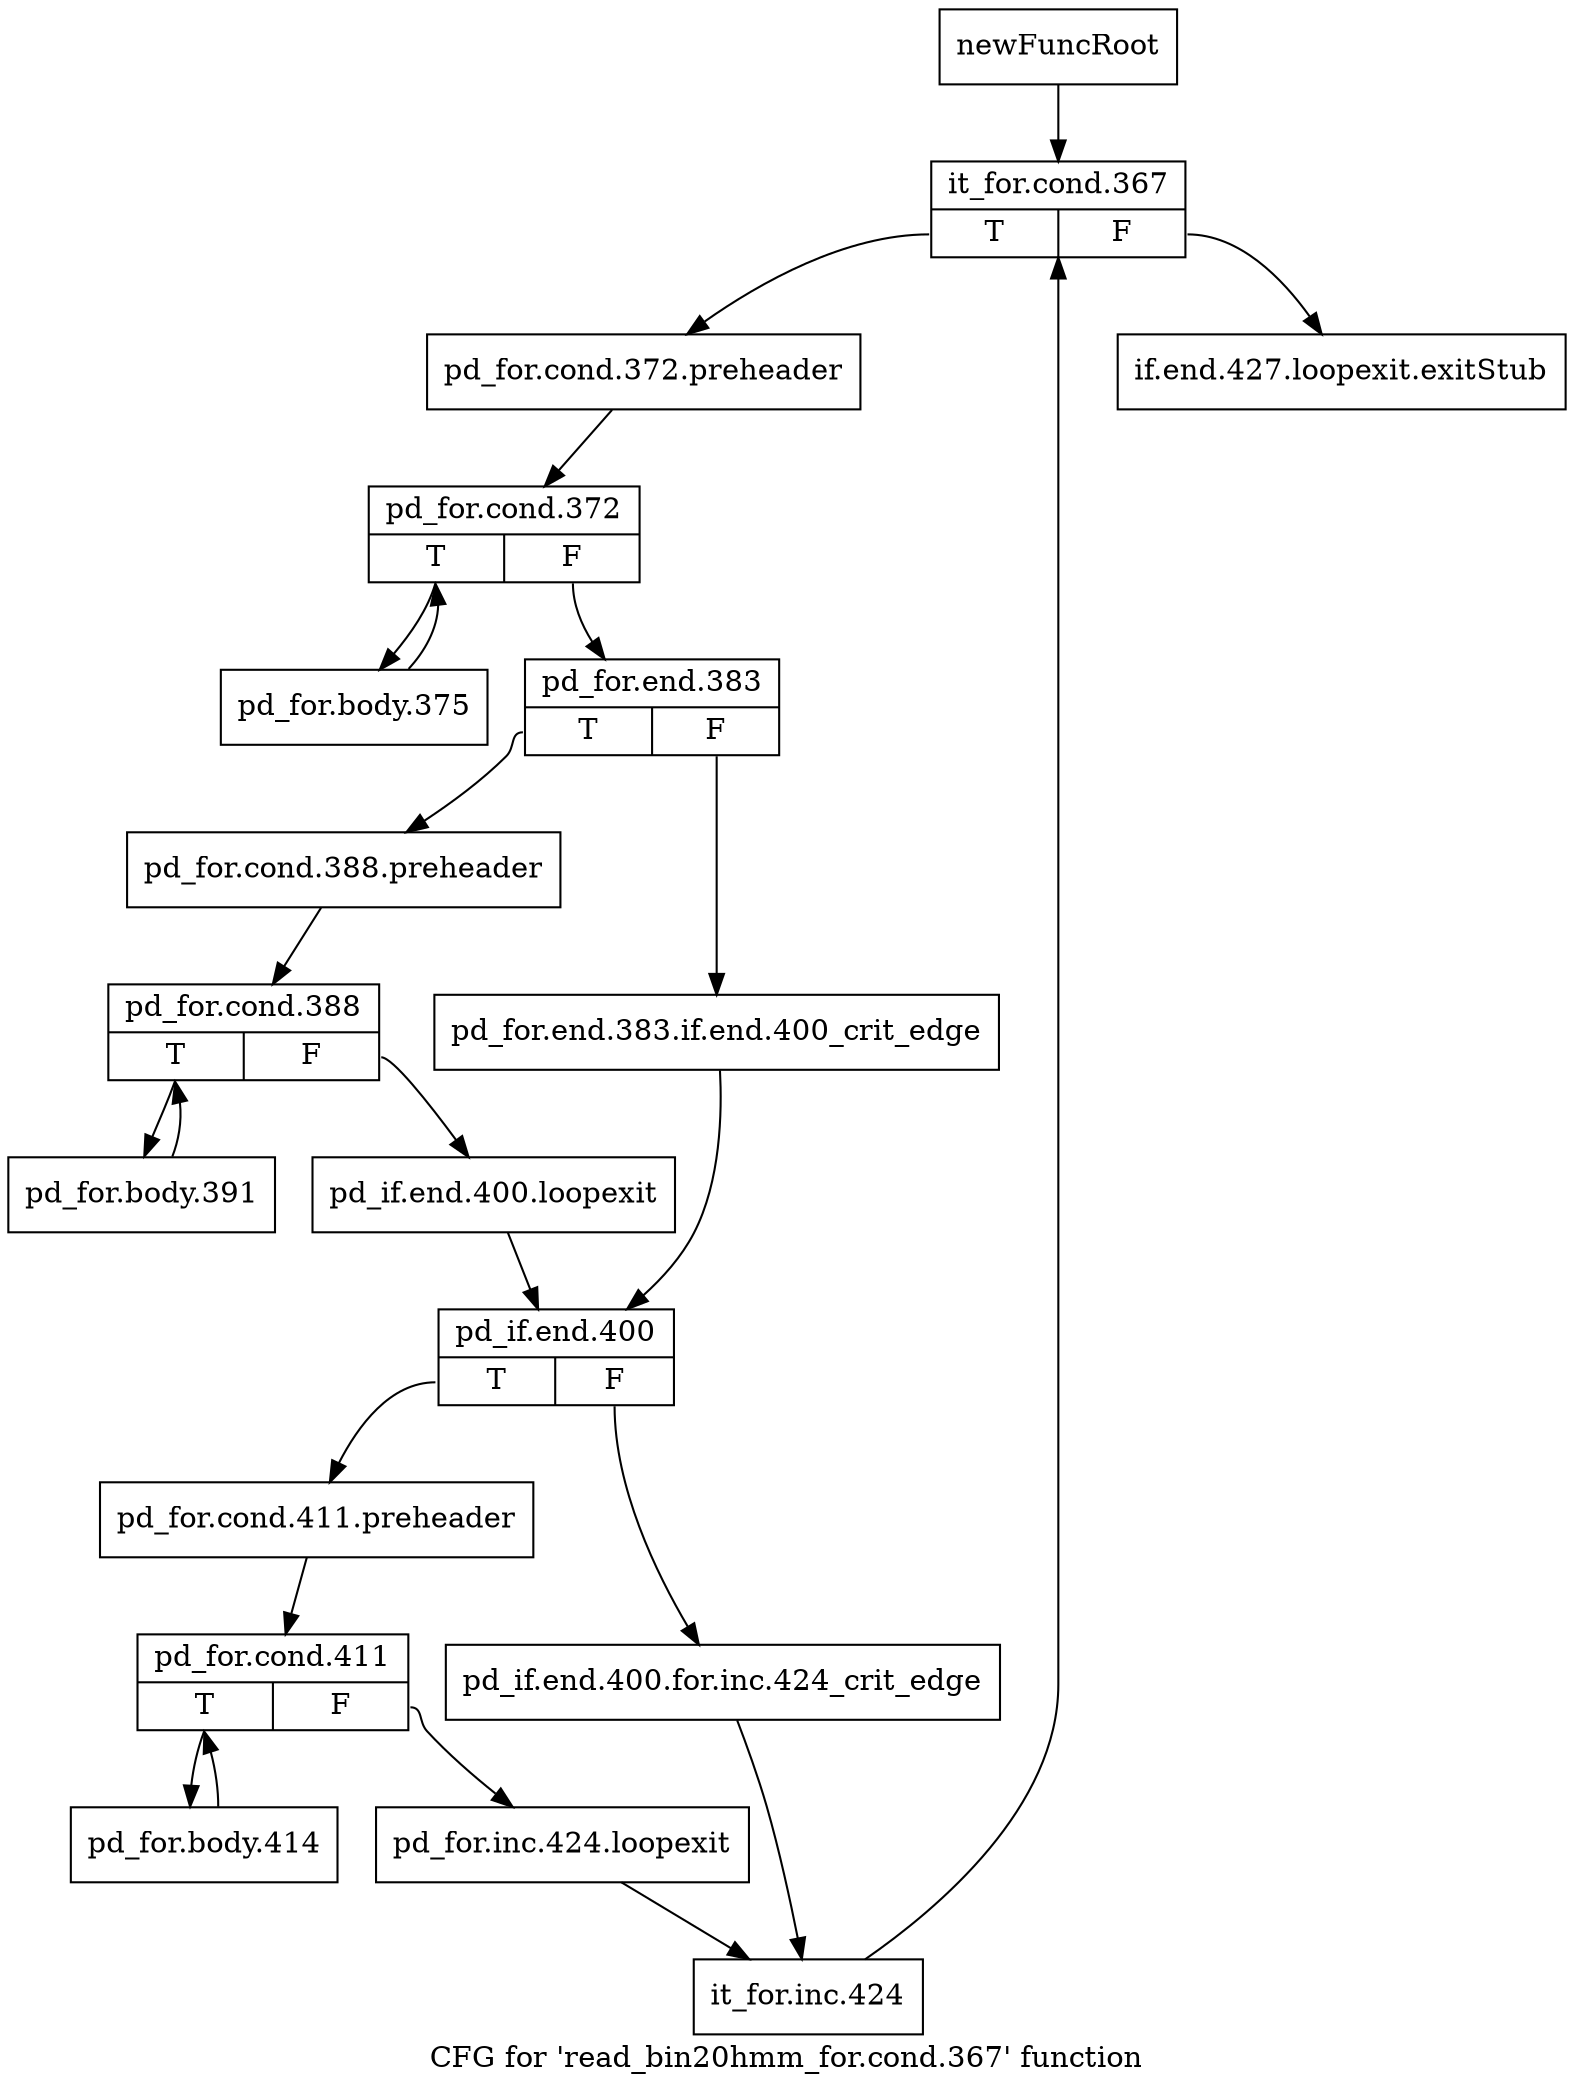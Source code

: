 digraph "CFG for 'read_bin20hmm_for.cond.367' function" {
	label="CFG for 'read_bin20hmm_for.cond.367' function";

	Node0x30c7c60 [shape=record,label="{newFuncRoot}"];
	Node0x30c7c60 -> Node0x30c7d00;
	Node0x30c7cb0 [shape=record,label="{if.end.427.loopexit.exitStub}"];
	Node0x30c7d00 [shape=record,label="{it_for.cond.367|{<s0>T|<s1>F}}"];
	Node0x30c7d00:s0 -> Node0x30c7d50;
	Node0x30c7d00:s1 -> Node0x30c7cb0;
	Node0x30c7d50 [shape=record,label="{pd_for.cond.372.preheader}"];
	Node0x30c7d50 -> Node0x30c7da0;
	Node0x30c7da0 [shape=record,label="{pd_for.cond.372|{<s0>T|<s1>F}}"];
	Node0x30c7da0:s0 -> Node0x30c8200;
	Node0x30c7da0:s1 -> Node0x30c7df0;
	Node0x30c7df0 [shape=record,label="{pd_for.end.383|{<s0>T|<s1>F}}"];
	Node0x30c7df0:s0 -> Node0x30c7e90;
	Node0x30c7df0:s1 -> Node0x30c7e40;
	Node0x30c7e40 [shape=record,label="{pd_for.end.383.if.end.400_crit_edge}"];
	Node0x30c7e40 -> Node0x30c7f80;
	Node0x30c7e90 [shape=record,label="{pd_for.cond.388.preheader}"];
	Node0x30c7e90 -> Node0x30c7ee0;
	Node0x30c7ee0 [shape=record,label="{pd_for.cond.388|{<s0>T|<s1>F}}"];
	Node0x30c7ee0:s0 -> Node0x30c81b0;
	Node0x30c7ee0:s1 -> Node0x30c7f30;
	Node0x30c7f30 [shape=record,label="{pd_if.end.400.loopexit}"];
	Node0x30c7f30 -> Node0x30c7f80;
	Node0x30c7f80 [shape=record,label="{pd_if.end.400|{<s0>T|<s1>F}}"];
	Node0x30c7f80:s0 -> Node0x30c8020;
	Node0x30c7f80:s1 -> Node0x30c7fd0;
	Node0x30c7fd0 [shape=record,label="{pd_if.end.400.for.inc.424_crit_edge}"];
	Node0x30c7fd0 -> Node0x30c8110;
	Node0x30c8020 [shape=record,label="{pd_for.cond.411.preheader}"];
	Node0x30c8020 -> Node0x30c8070;
	Node0x30c8070 [shape=record,label="{pd_for.cond.411|{<s0>T|<s1>F}}"];
	Node0x30c8070:s0 -> Node0x30c8160;
	Node0x30c8070:s1 -> Node0x30c80c0;
	Node0x30c80c0 [shape=record,label="{pd_for.inc.424.loopexit}"];
	Node0x30c80c0 -> Node0x30c8110;
	Node0x30c8110 [shape=record,label="{it_for.inc.424}"];
	Node0x30c8110 -> Node0x30c7d00;
	Node0x30c8160 [shape=record,label="{pd_for.body.414}"];
	Node0x30c8160 -> Node0x30c8070;
	Node0x30c81b0 [shape=record,label="{pd_for.body.391}"];
	Node0x30c81b0 -> Node0x30c7ee0;
	Node0x30c8200 [shape=record,label="{pd_for.body.375}"];
	Node0x30c8200 -> Node0x30c7da0;
}

